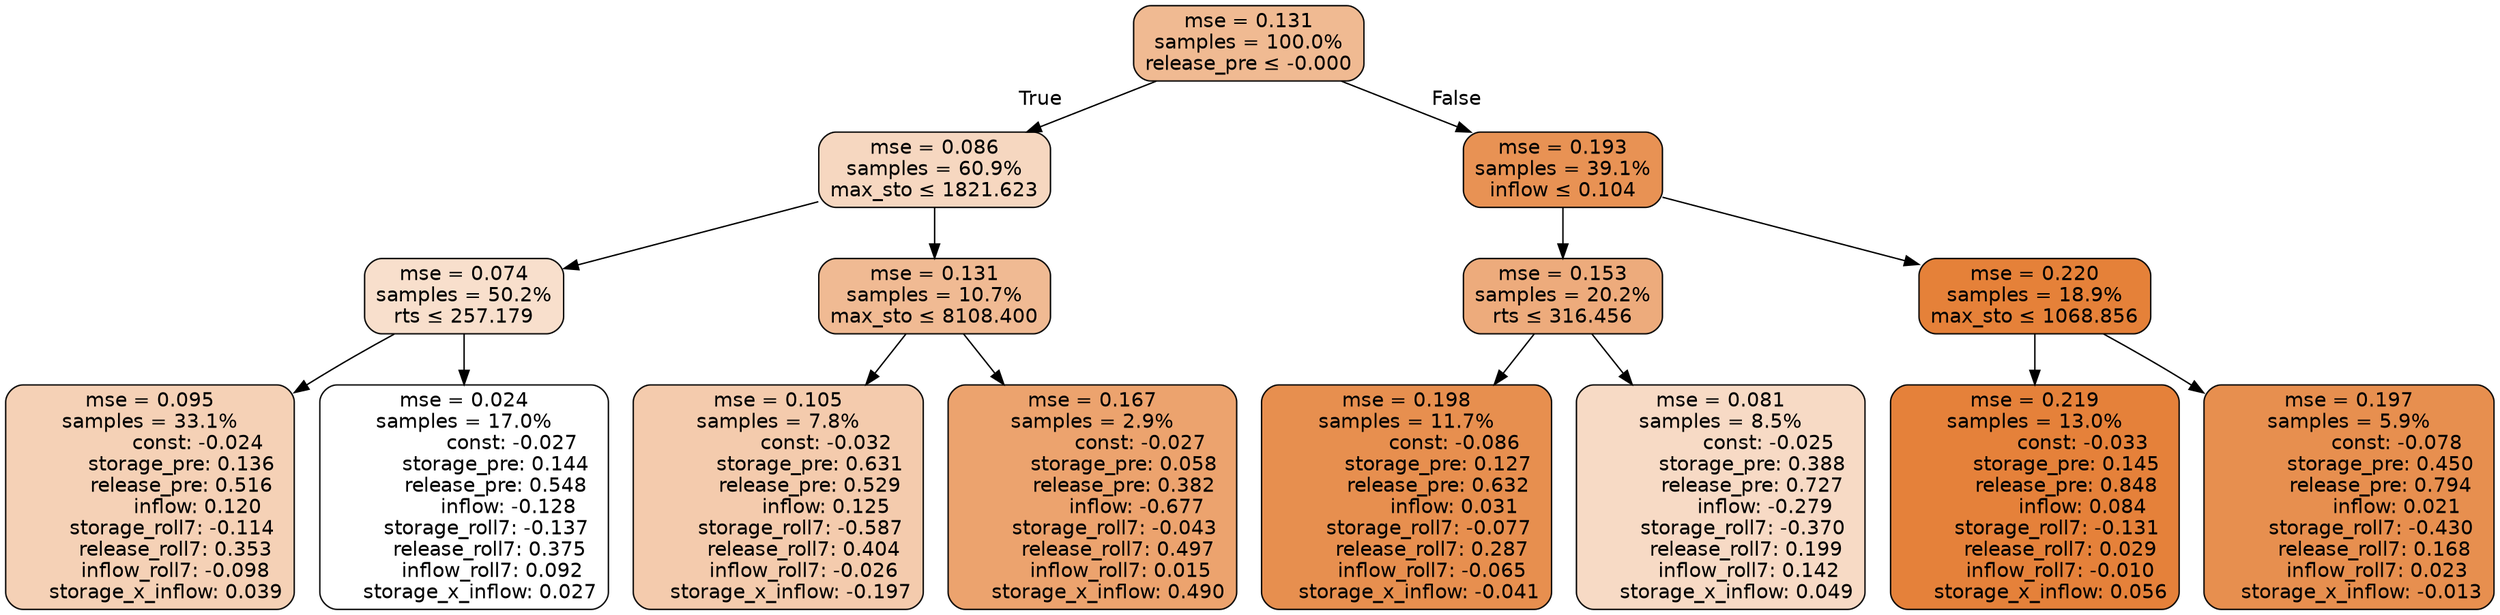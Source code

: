 digraph tree {
bgcolor="transparent"
node [shape=rectangle, style="filled, rounded", color="black", fontname=helvetica] ;
edge [fontname=helvetica] ;
	"0" [label="mse = 0.131
samples = 100.0%
release_pre &le; -0.000", fillcolor="#f0ba92"]
	"1" [label="mse = 0.086
samples = 60.9%
max_sto &le; 1821.623", fillcolor="#f6d7c0"]
	"2" [label="mse = 0.074
samples = 50.2%
rts &le; 257.179", fillcolor="#f8dfcc"]
	"3" [label="mse = 0.095
samples = 33.1%
               const: -0.024
          storage_pre: 0.136
          release_pre: 0.516
               inflow: 0.120
       storage_roll7: -0.114
        release_roll7: 0.353
        inflow_roll7: -0.098
     storage_x_inflow: 0.039", fillcolor="#f5d1b6"]
	"4" [label="mse = 0.024
samples = 17.0%
               const: -0.027
          storage_pre: 0.144
          release_pre: 0.548
              inflow: -0.128
       storage_roll7: -0.137
        release_roll7: 0.375
         inflow_roll7: 0.092
     storage_x_inflow: 0.027", fillcolor="#ffffff"]
	"5" [label="mse = 0.131
samples = 10.7%
max_sto &le; 8108.400", fillcolor="#f0ba93"]
	"6" [label="mse = 0.105
samples = 7.8%
               const: -0.032
          storage_pre: 0.631
          release_pre: 0.529
               inflow: 0.125
       storage_roll7: -0.587
        release_roll7: 0.404
        inflow_roll7: -0.026
    storage_x_inflow: -0.197", fillcolor="#f4cbad"]
	"7" [label="mse = 0.167
samples = 2.9%
               const: -0.027
          storage_pre: 0.058
          release_pre: 0.382
              inflow: -0.677
       storage_roll7: -0.043
        release_roll7: 0.497
         inflow_roll7: 0.015
     storage_x_inflow: 0.490", fillcolor="#eca36e"]
	"8" [label="mse = 0.193
samples = 39.1%
inflow &le; 0.104", fillcolor="#e89254"]
	"9" [label="mse = 0.153
samples = 20.2%
rts &le; 316.456", fillcolor="#edab7c"]
	"10" [label="mse = 0.198
samples = 11.7%
               const: -0.086
          storage_pre: 0.127
          release_pre: 0.632
               inflow: 0.031
       storage_roll7: -0.077
        release_roll7: 0.287
        inflow_roll7: -0.065
    storage_x_inflow: -0.041", fillcolor="#e78f4f"]
	"11" [label="mse = 0.081
samples = 8.5%
               const: -0.025
          storage_pre: 0.388
          release_pre: 0.727
              inflow: -0.279
       storage_roll7: -0.370
        release_roll7: 0.199
         inflow_roll7: 0.142
     storage_x_inflow: 0.049", fillcolor="#f7dac5"]
	"12" [label="mse = 0.220
samples = 18.9%
max_sto &le; 1068.856", fillcolor="#e58139"]
	"13" [label="mse = 0.219
samples = 13.0%
               const: -0.033
          storage_pre: 0.145
          release_pre: 0.848
               inflow: 0.084
       storage_roll7: -0.131
        release_roll7: 0.029
        inflow_roll7: -0.010
     storage_x_inflow: 0.056", fillcolor="#e5813a"]
	"14" [label="mse = 0.197
samples = 5.9%
               const: -0.078
          storage_pre: 0.450
          release_pre: 0.794
               inflow: 0.021
       storage_roll7: -0.430
        release_roll7: 0.168
         inflow_roll7: 0.023
    storage_x_inflow: -0.013", fillcolor="#e78f4f"]

	"0" -> "1" [labeldistance=2.5, labelangle=45, headlabel="True"]
	"1" -> "2"
	"2" -> "3"
	"2" -> "4"
	"1" -> "5"
	"5" -> "6"
	"5" -> "7"
	"0" -> "8" [labeldistance=2.5, labelangle=-45, headlabel="False"]
	"8" -> "9"
	"9" -> "10"
	"9" -> "11"
	"8" -> "12"
	"12" -> "13"
	"12" -> "14"
}